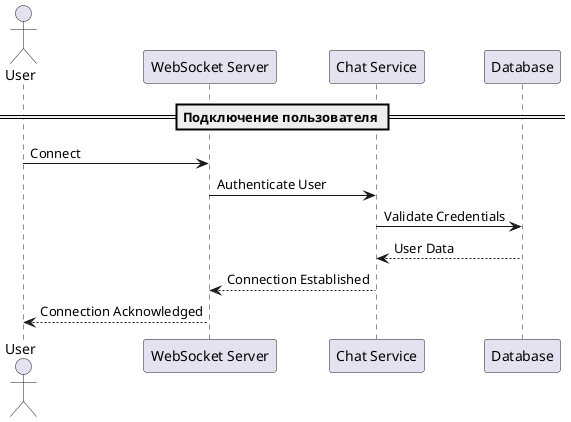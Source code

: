 @startuml

' Подключение пользователя через WebSocket
== Подключение пользователя ==
actor User
participant "WebSocket Server" as WS
participant "Chat Service" as CS
participant "Database" as DB

User -> WS: Connect
WS -> CS: Authenticate User
CS -> DB: Validate Credentials
DB --> CS: User Data
CS --> WS: Connection Established
WS --> User: Connection Acknowledged

@enduml
@startuml

' Подключение пользователя и получение уведомлений
== Подключение пользователя и получение уведомлений ==
actor User
participant "WebSocket Server" as WS
participant "Chat Service" as CS
participant "Database" as DB

User -> WS: Connect
WS -> CS: Authenticate User
CS -> DB: Validate Credentials
DB --> CS: User Data
CS --> WS: Connection Established
WS --> User: Connection Acknowledged

' Получение уведомлений из чатов
CS -> DB: Fetch User Chats
DB --> CS: List of Chats
CS -> DB: Fetch Notifications for Chats
DB --> CS: List of Notifications
CS --> WS: Send Notifications to User
WS --> User: Deliver Notifications

@enduml

@startuml

' Отправка персонального сообщения
== Отправка персонального сообщения ==
actor User
participant "WebSocket Server" as WS
participant "Chat Service" as CS
participant "Database" as DB
participant "Message Queue" as MQ

User -> WS: Send Personal Message
WS -> CS: Forward Message (recipient_id, text)
CS -> DB: Save Message (recipient_id, text)
DB --> CS: Message ID
CS -> MQ: Notify Recipient
MQ --> WS: Broadcast Message to Recipient
WS --> User: Message Sent Acknowledgment
WS --> Recipient: Deliver Personal Message



' Отправка группового сообщения
== Отправка группового сообщения ==
actor User
participant "WebSocket Server" as WS
participant "Chat Service" as CS
participant "Database" as DB
participant "Message Queue" as MQ

User -> WS: Send Group Message (chat_id, text)
WS -> CS: Forward Group Message (chat_id, text)
CS -> DB: Save Message (chat_id, sender_id, text)
DB --> CS: Message ID
CS -> MQ: Notify Group Members
MQ --> WS: Broadcast Message to Group Members
WS --> User: Group Message Sent Acknowledgment

@enduml



@startuml

' Отправка сообщения
== Отправка сообщения ==
actor User
participant "WebSocket Server" as WS
participant "Chat Service" as CS
participant "Database" as DB
participant "Message Queue" as MQ

User -> WS: Send Message
WS -> CS: Forward Message
CS -> DB: Save Message
DB --> CS: Message ID
CS -> MQ: Notify Participants
MQ --> WS: Broadcast Message
WS --> User: Message Sent Acknowledgment

@enduml

@startuml

' Получение истории сообщений
== Получение истории сообщений ==
actor User
participant "REST API" as API
participant "Chat Service" as CS
participant "Database" as DB

User -> API: GET /history/{chat_id}
API -> CS: Fetch Message History
CS -> DB: Query Messages
DB --> CS: Message List
CS --> API: Return Message History
API --> User: Send Message History

@enduml

@startuml

' Обработка статуса "прочитано"
== Обработка статуса "прочитано" ==
actor User
participant "WebSocket Server" as WS
participant "Chat Service" as CS
participant "Database" as DB

User -> WS: Mark Message as Read
WS -> CS: Update Read Status
CS -> DB: Update Message Status
DB --> CS: Status Updated
CS -> WS: Notify Sender
WS --> User: Read Status Acknowledged

@enduml

@startuml

' Создание группового чата
== Создание группового чата ==
actor User
participant "REST API" as API
participant "Chat Service" as CS
participant "Database" as DB

User -> API: POST /create_group
API -> CS: Create Group Request
CS -> DB: Save Group Data
DB --> CS: Group ID
CS --> API: Return Group ID
API --> User: Group Created Acknowledgment

@enduml
